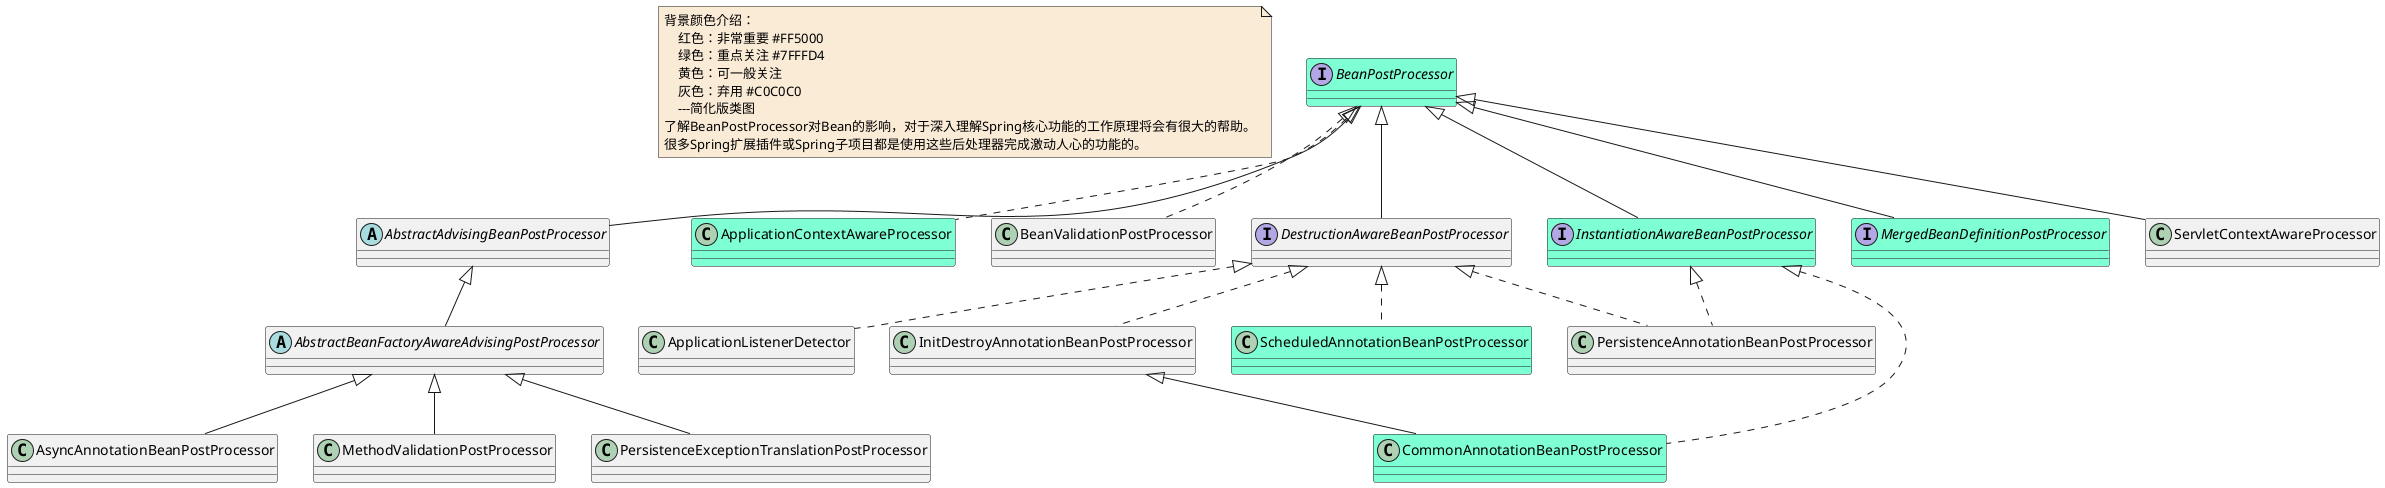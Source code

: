 @startuml

note  as N1 #FAEBD7
    背景颜色介绍：
        红色：非常重要 #FF5000
        绿色：重点关注 #7FFFD4
        黄色：可一般关注
        灰色：弃用 #C0C0C0
        ---简化版类图
    了解BeanPostProcessor对Bean的影响，对于深入理解Spring核心功能的工作原理将会有很大的帮助。
    很多Spring扩展插件或Spring子项目都是使用这些后处理器完成激动人心的功能的。
end note

interface BeanPostProcessor  #7FFFD4
abstract class AbstractAdvisingBeanPostProcessor
abstract class AbstractBeanFactoryAwareAdvisingPostProcessor
class ApplicationContextAwareProcessor #7FFFD4
class ApplicationListenerDetector
class AsyncAnnotationBeanPostProcessor
class BeanValidationPostProcessor
class CommonAnnotationBeanPostProcessor #7FFFD4
interface DestructionAwareBeanPostProcessor
class InitDestroyAnnotationBeanPostProcessor
interface InstantiationAwareBeanPostProcessor  #7FFFD4
interface MergedBeanDefinitionPostProcessor #7FFFD4
class MethodValidationPostProcessor
class PersistenceAnnotationBeanPostProcessor
class PersistenceExceptionTranslationPostProcessor
class ScheduledAnnotationBeanPostProcessor  #7FFFD4
class ServletContextAwareProcessor



AbstractAdvisingBeanPostProcessor <|-- AbstractBeanFactoryAwareAdvisingPostProcessor

AbstractBeanFactoryAwareAdvisingPostProcessor <|-- AsyncAnnotationBeanPostProcessor
AbstractBeanFactoryAwareAdvisingPostProcessor <|-- MethodValidationPostProcessor
AbstractBeanFactoryAwareAdvisingPostProcessor <|-- PersistenceExceptionTranslationPostProcessor



BeanPostProcessor <|-- AbstractAdvisingBeanPostProcessor
BeanPostProcessor <|.. ApplicationContextAwareProcessor
BeanPostProcessor <|.. BeanValidationPostProcessor
BeanPostProcessor <|-- DestructionAwareBeanPostProcessor
BeanPostProcessor <|-- InstantiationAwareBeanPostProcessor
BeanPostProcessor <|-- MergedBeanDefinitionPostProcessor
BeanPostProcessor <|-- ServletContextAwareProcessor



DestructionAwareBeanPostProcessor <|.. ApplicationListenerDetector
DestructionAwareBeanPostProcessor <|.. InitDestroyAnnotationBeanPostProcessor
DestructionAwareBeanPostProcessor <|.. PersistenceAnnotationBeanPostProcessor
DestructionAwareBeanPostProcessor <|.. ScheduledAnnotationBeanPostProcessor

InitDestroyAnnotationBeanPostProcessor <|-- CommonAnnotationBeanPostProcessor

InstantiationAwareBeanPostProcessor <|.. CommonAnnotationBeanPostProcessor
InstantiationAwareBeanPostProcessor <|.. PersistenceAnnotationBeanPostProcessor


@enduml